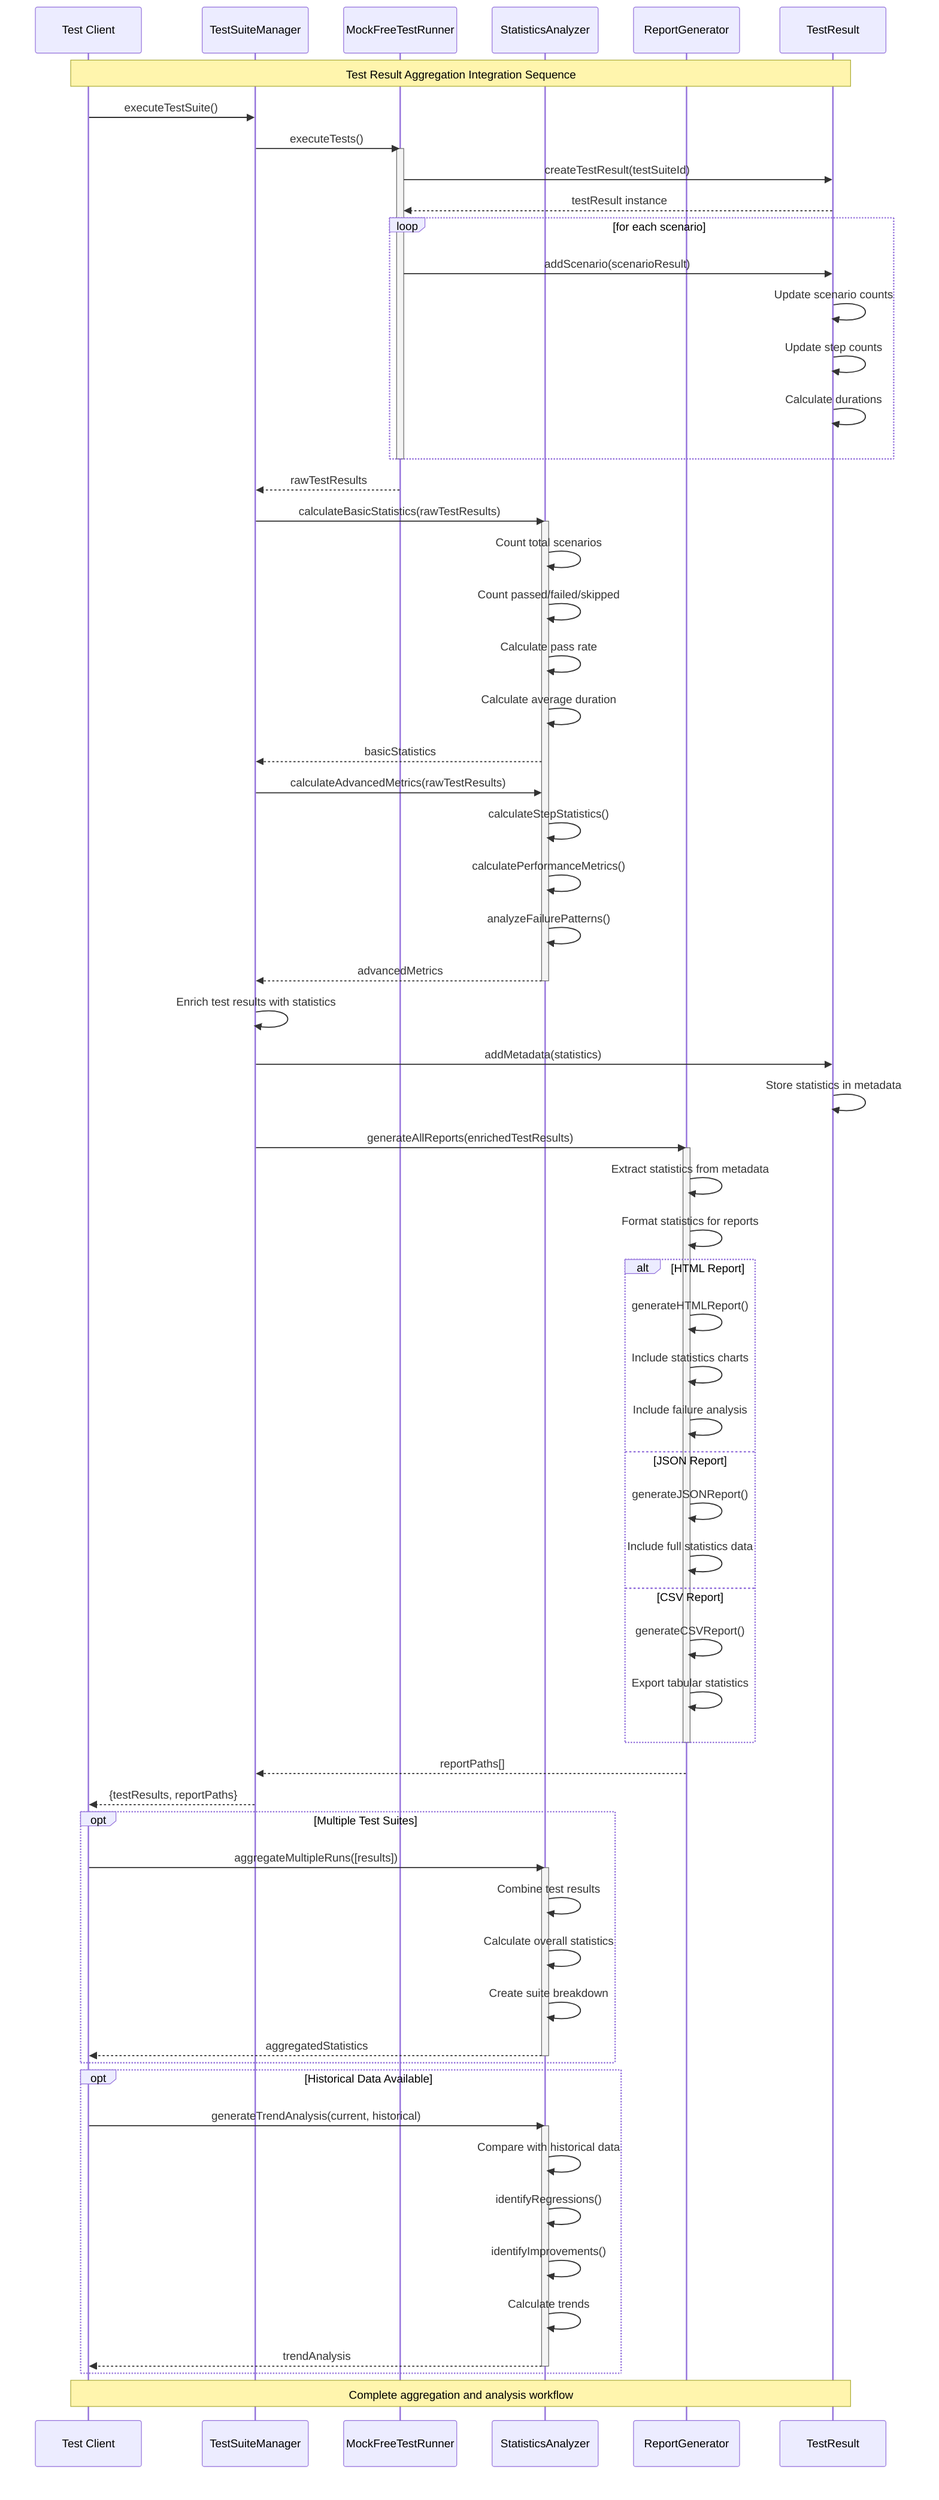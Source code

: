sequenceDiagram
    participant Client as Test Client
    participant TSM as TestSuiteManager
    participant MFTR as MockFreeTestRunner
    participant SA as StatisticsAnalyzer
    participant RG as ReportGenerator
    participant TR as TestResult

    Note over Client, TR: Test Result Aggregation Integration Sequence

    %% Test Execution Phase
    Client->>TSM: executeTestSuite()
    TSM->>MFTR: executeTests()
    activate MFTR
    
    MFTR->>TR: createTestResult(testSuiteId)
    TR-->>MFTR: testResult instance
    
    loop for each scenario
        MFTR->>TR: addScenario(scenarioResult)
        TR->>TR: Update scenario counts
        TR->>TR: Update step counts
        TR->>TR: Calculate durations
    end
    
    deactivate MFTR
    MFTR-->>TSM: rawTestResults

    %% Statistics Calculation Phase
    TSM->>SA: calculateBasicStatistics(rawTestResults)
    activate SA
    
    SA->>SA: Count total scenarios
    SA->>SA: Count passed/failed/skipped
    SA->>SA: Calculate pass rate
    SA->>SA: Calculate average duration
    
    SA-->>TSM: basicStatistics
    
    TSM->>SA: calculateAdvancedMetrics(rawTestResults)
    
    SA->>SA: calculateStepStatistics()
    SA->>SA: calculatePerformanceMetrics()
    SA->>SA: analyzeFailurePatterns()
    
    SA-->>TSM: advancedMetrics
    deactivate SA

    %% Enrichment Phase
    TSM->>TSM: Enrich test results with statistics
    TSM->>TR: addMetadata(statistics)
    TR->>TR: Store statistics in metadata

    %% Report Generation Phase
    TSM->>RG: generateAllReports(enrichedTestResults)
    activate RG
    
    RG->>RG: Extract statistics from metadata
    RG->>RG: Format statistics for reports
    
    alt HTML Report
        RG->>RG: generateHTMLReport()
        RG->>RG: Include statistics charts
        RG->>RG: Include failure analysis
    else JSON Report
        RG->>RG: generateJSONReport()
        RG->>RG: Include full statistics data
    else CSV Report
        RG->>RG: generateCSVReport()
        RG->>RG: Export tabular statistics
    end
    
    deactivate RG
    RG-->>TSM: reportPaths[]
    
    TSM-->>Client: {testResults, reportPaths}

    %% Multi-Suite Aggregation (Optional)
    opt Multiple Test Suites
        Client->>SA: aggregateMultipleRuns([results])
        activate SA
        
        SA->>SA: Combine test results
        SA->>SA: Calculate overall statistics
        SA->>SA: Create suite breakdown
        
        SA-->>Client: aggregatedStatistics
        deactivate SA
    end

    %% Trend Analysis (Optional)
    opt Historical Data Available
        Client->>SA: generateTrendAnalysis(current, historical)
        activate SA
        
        SA->>SA: Compare with historical data
        SA->>SA: identifyRegressions()
        SA->>SA: identifyImprovements()
        SA->>SA: Calculate trends
        
        SA-->>Client: trendAnalysis
        deactivate SA
    end

    Note over Client, TR: Complete aggregation and analysis workflow